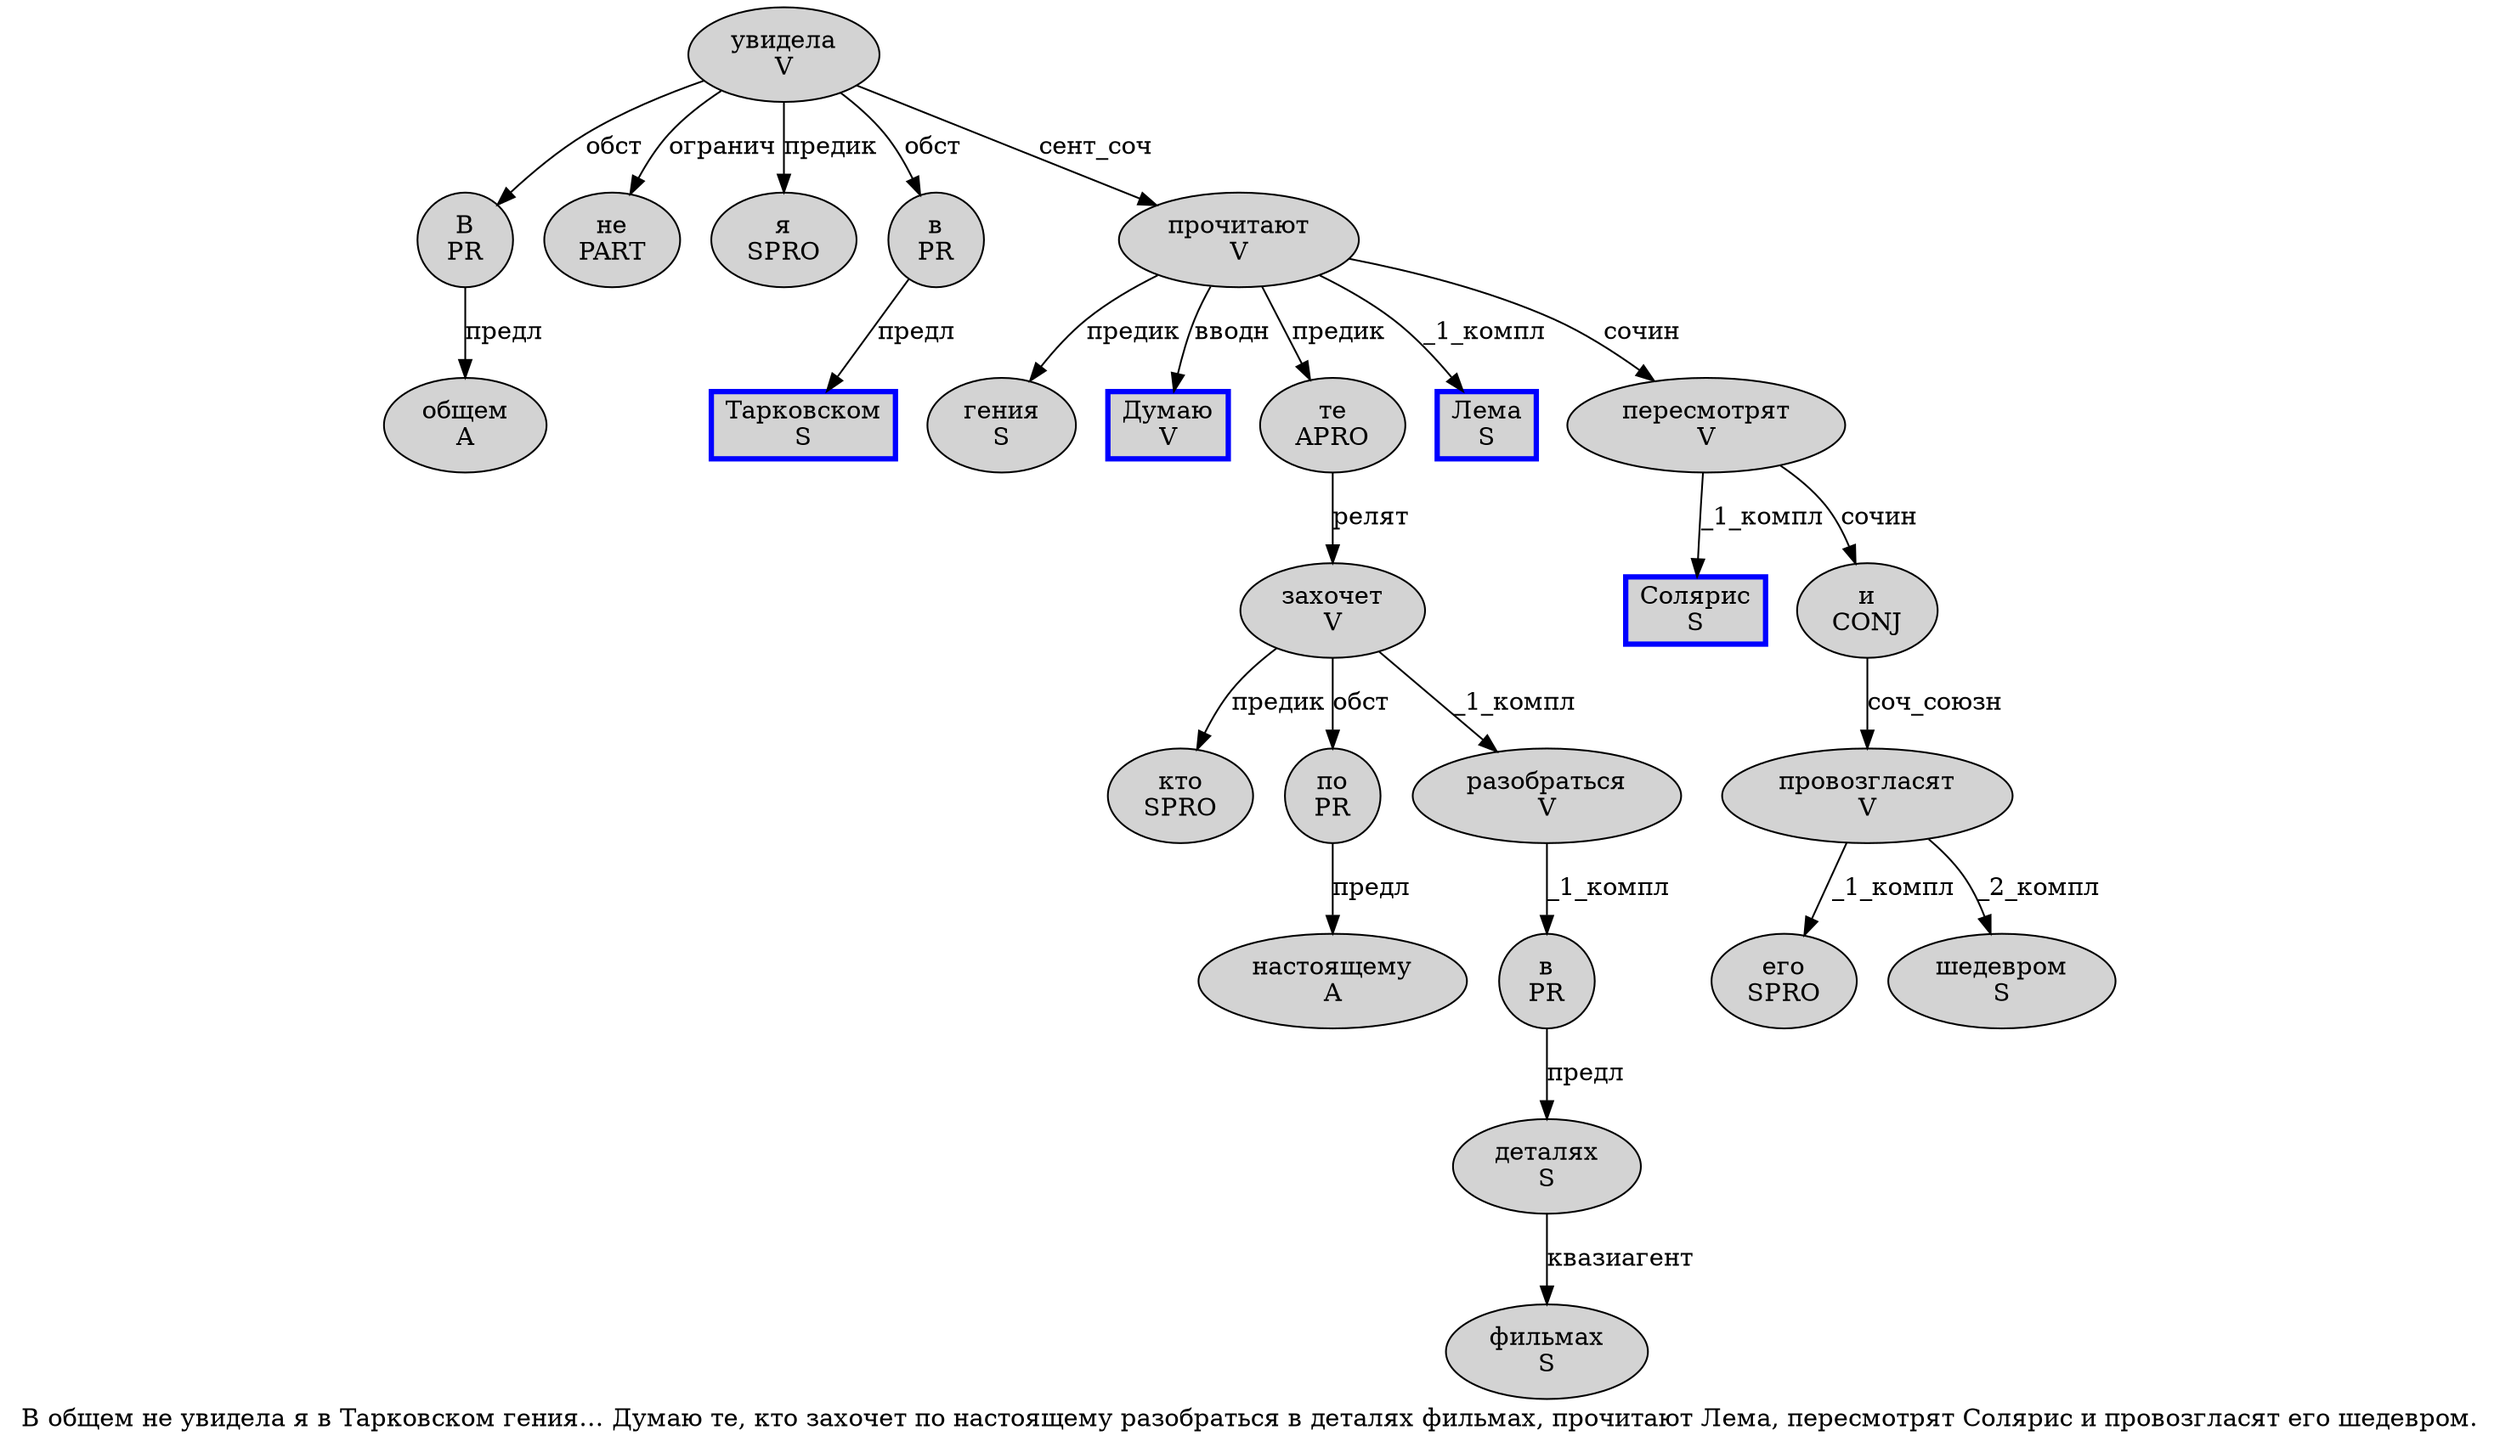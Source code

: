 digraph SENTENCE_2501 {
	graph [label="В общем не увидела я в Тарковском гения… Думаю те, кто захочет по настоящему разобраться в деталях фильмах, прочитают Лема, пересмотрят Солярис и провозгласят его шедевром."]
	node [style=filled]
		0 [label="В
PR" color="" fillcolor=lightgray penwidth=1 shape=ellipse]
		1 [label="общем
A" color="" fillcolor=lightgray penwidth=1 shape=ellipse]
		2 [label="не
PART" color="" fillcolor=lightgray penwidth=1 shape=ellipse]
		3 [label="увидела
V" color="" fillcolor=lightgray penwidth=1 shape=ellipse]
		4 [label="я
SPRO" color="" fillcolor=lightgray penwidth=1 shape=ellipse]
		5 [label="в
PR" color="" fillcolor=lightgray penwidth=1 shape=ellipse]
		6 [label="Тарковском
S" color=blue fillcolor=lightgray penwidth=3 shape=box]
		7 [label="гения
S" color="" fillcolor=lightgray penwidth=1 shape=ellipse]
		9 [label="Думаю
V" color=blue fillcolor=lightgray penwidth=3 shape=box]
		10 [label="те
APRO" color="" fillcolor=lightgray penwidth=1 shape=ellipse]
		12 [label="кто
SPRO" color="" fillcolor=lightgray penwidth=1 shape=ellipse]
		13 [label="захочет
V" color="" fillcolor=lightgray penwidth=1 shape=ellipse]
		14 [label="по
PR" color="" fillcolor=lightgray penwidth=1 shape=ellipse]
		15 [label="настоящему
A" color="" fillcolor=lightgray penwidth=1 shape=ellipse]
		16 [label="разобраться
V" color="" fillcolor=lightgray penwidth=1 shape=ellipse]
		17 [label="в
PR" color="" fillcolor=lightgray penwidth=1 shape=ellipse]
		18 [label="деталях
S" color="" fillcolor=lightgray penwidth=1 shape=ellipse]
		19 [label="фильмах
S" color="" fillcolor=lightgray penwidth=1 shape=ellipse]
		21 [label="прочитают
V" color="" fillcolor=lightgray penwidth=1 shape=ellipse]
		22 [label="Лема
S" color=blue fillcolor=lightgray penwidth=3 shape=box]
		24 [label="пересмотрят
V" color="" fillcolor=lightgray penwidth=1 shape=ellipse]
		25 [label="Солярис
S" color=blue fillcolor=lightgray penwidth=3 shape=box]
		26 [label="и
CONJ" color="" fillcolor=lightgray penwidth=1 shape=ellipse]
		27 [label="провозгласят
V" color="" fillcolor=lightgray penwidth=1 shape=ellipse]
		28 [label="его
SPRO" color="" fillcolor=lightgray penwidth=1 shape=ellipse]
		29 [label="шедевром
S" color="" fillcolor=lightgray penwidth=1 shape=ellipse]
			14 -> 15 [label="предл"]
			3 -> 0 [label="обст"]
			3 -> 2 [label="огранич"]
			3 -> 4 [label="предик"]
			3 -> 5 [label="обст"]
			3 -> 21 [label="сент_соч"]
			0 -> 1 [label="предл"]
			5 -> 6 [label="предл"]
			17 -> 18 [label="предл"]
			26 -> 27 [label="соч_союзн"]
			16 -> 17 [label="_1_компл"]
			18 -> 19 [label="квазиагент"]
			21 -> 7 [label="предик"]
			21 -> 9 [label="вводн"]
			21 -> 10 [label="предик"]
			21 -> 22 [label="_1_компл"]
			21 -> 24 [label="сочин"]
			13 -> 12 [label="предик"]
			13 -> 14 [label="обст"]
			13 -> 16 [label="_1_компл"]
			24 -> 25 [label="_1_компл"]
			24 -> 26 [label="сочин"]
			27 -> 28 [label="_1_компл"]
			27 -> 29 [label="_2_компл"]
			10 -> 13 [label="релят"]
}